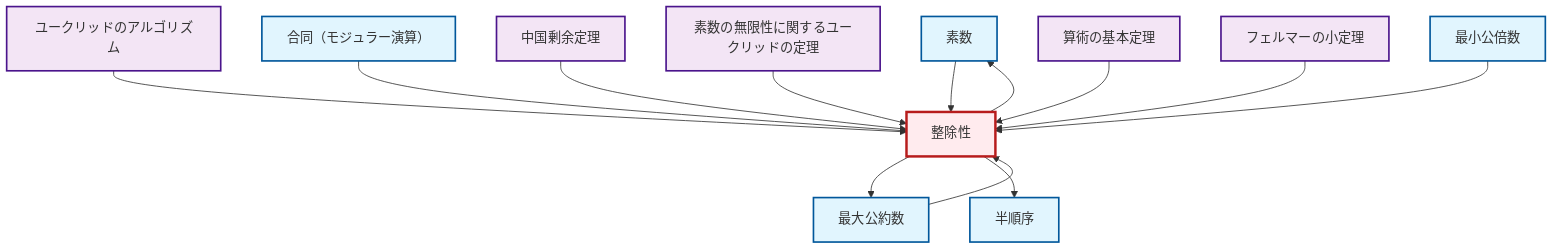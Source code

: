 graph TD
    classDef definition fill:#e1f5fe,stroke:#01579b,stroke-width:2px
    classDef theorem fill:#f3e5f5,stroke:#4a148c,stroke-width:2px
    classDef axiom fill:#fff3e0,stroke:#e65100,stroke-width:2px
    classDef example fill:#e8f5e9,stroke:#1b5e20,stroke-width:2px
    classDef current fill:#ffebee,stroke:#b71c1c,stroke-width:3px
    def-prime["素数"]:::definition
    thm-fermat-little["フェルマーの小定理"]:::theorem
    def-gcd["最大公約数"]:::definition
    def-lcm["最小公倍数"]:::definition
    def-divisibility["整除性"]:::definition
    thm-euclidean-algorithm["ユークリッドのアルゴリズム"]:::theorem
    thm-fundamental-arithmetic["算術の基本定理"]:::theorem
    def-congruence["合同（モジュラー演算）"]:::definition
    def-partial-order["半順序"]:::definition
    thm-euclid-infinitude-primes["素数の無限性に関するユークリッドの定理"]:::theorem
    thm-chinese-remainder["中国剰余定理"]:::theorem
    def-divisibility --> def-gcd
    thm-euclidean-algorithm --> def-divisibility
    def-gcd --> def-divisibility
    def-congruence --> def-divisibility
    def-prime --> def-divisibility
    thm-chinese-remainder --> def-divisibility
    def-divisibility --> def-partial-order
    thm-euclid-infinitude-primes --> def-divisibility
    thm-fundamental-arithmetic --> def-divisibility
    def-divisibility --> def-prime
    thm-fermat-little --> def-divisibility
    def-lcm --> def-divisibility
    class def-divisibility current